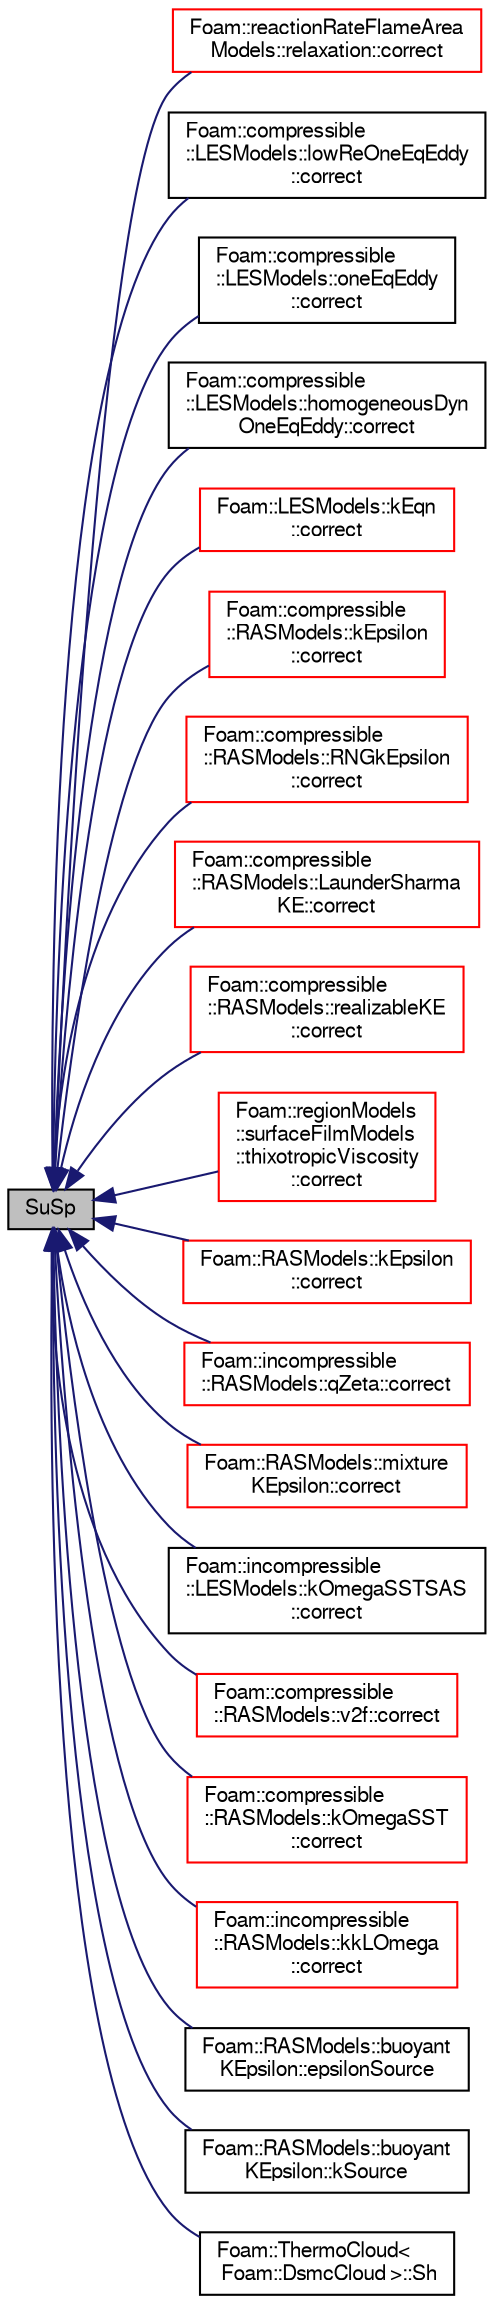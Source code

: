 digraph "SuSp"
{
  bgcolor="transparent";
  edge [fontname="FreeSans",fontsize="10",labelfontname="FreeSans",labelfontsize="10"];
  node [fontname="FreeSans",fontsize="10",shape=record];
  rankdir="LR";
  Node1413 [label="SuSp",height=0.2,width=0.4,color="black", fillcolor="grey75", style="filled", fontcolor="black"];
  Node1413 -> Node1414 [dir="back",color="midnightblue",fontsize="10",style="solid",fontname="FreeSans"];
  Node1414 [label="Foam::reactionRateFlameArea\lModels::relaxation::correct",height=0.2,width=0.4,color="red",URL="$a21250.html#a38695208e96682bfdee39fa08168ea94",tooltip="Correct omega. "];
  Node1413 -> Node1416 [dir="back",color="midnightblue",fontsize="10",style="solid",fontname="FreeSans"];
  Node1416 [label="Foam::compressible\l::LESModels::lowReOneEqEddy\l::correct",height=0.2,width=0.4,color="black",URL="$a30638.html#a4f67b3ab06ec329ec02fa14d5f15d8f2",tooltip="Correct Eddy-Viscosity and related properties. "];
  Node1413 -> Node1417 [dir="back",color="midnightblue",fontsize="10",style="solid",fontname="FreeSans"];
  Node1417 [label="Foam::compressible\l::LESModels::oneEqEddy\l::correct",height=0.2,width=0.4,color="black",URL="$a30642.html#a4f67b3ab06ec329ec02fa14d5f15d8f2",tooltip="Correct Eddy-Viscosity and related properties. "];
  Node1413 -> Node1418 [dir="back",color="midnightblue",fontsize="10",style="solid",fontname="FreeSans"];
  Node1418 [label="Foam::compressible\l::LESModels::homogeneousDyn\lOneEqEddy::correct",height=0.2,width=0.4,color="black",URL="$a30630.html#a4f67b3ab06ec329ec02fa14d5f15d8f2",tooltip="Correct Eddy-Viscosity and related properties. "];
  Node1413 -> Node1419 [dir="back",color="midnightblue",fontsize="10",style="solid",fontname="FreeSans"];
  Node1419 [label="Foam::LESModels::kEqn\l::correct",height=0.2,width=0.4,color="red",URL="$a31210.html#a3ae44b28050c3aa494c1d8e18cf618c1",tooltip="Correct Eddy-Viscosity and related properties. "];
  Node1413 -> Node1421 [dir="back",color="midnightblue",fontsize="10",style="solid",fontname="FreeSans"];
  Node1421 [label="Foam::compressible\l::RASModels::kEpsilon\l::correct",height=0.2,width=0.4,color="red",URL="$a30734.html#a3ae44b28050c3aa494c1d8e18cf618c1",tooltip="Solve the turbulence equations and correct the turbulence viscosity. "];
  Node1413 -> Node1423 [dir="back",color="midnightblue",fontsize="10",style="solid",fontname="FreeSans"];
  Node1423 [label="Foam::compressible\l::RASModels::RNGkEpsilon\l::correct",height=0.2,width=0.4,color="red",URL="$a30766.html#a3ae44b28050c3aa494c1d8e18cf618c1",tooltip="Solve the turbulence equations and correct the turbulence viscosity. "];
  Node1413 -> Node1425 [dir="back",color="midnightblue",fontsize="10",style="solid",fontname="FreeSans"];
  Node1425 [label="Foam::compressible\l::RASModels::LaunderSharma\lKE::correct",height=0.2,width=0.4,color="red",URL="$a30750.html#a3ae44b28050c3aa494c1d8e18cf618c1",tooltip="Solve the turbulence equations and correct the turbulence viscosity. "];
  Node1413 -> Node1427 [dir="back",color="midnightblue",fontsize="10",style="solid",fontname="FreeSans"];
  Node1427 [label="Foam::compressible\l::RASModels::realizableKE\l::correct",height=0.2,width=0.4,color="red",URL="$a30762.html#a3ae44b28050c3aa494c1d8e18cf618c1",tooltip="Solve the turbulence equations and correct the turbulence viscosity. "];
  Node1413 -> Node1429 [dir="back",color="midnightblue",fontsize="10",style="solid",fontname="FreeSans"];
  Node1429 [label="Foam::regionModels\l::surfaceFilmModels\l::thixotropicViscosity\l::correct",height=0.2,width=0.4,color="red",URL="$a29146.html#a2e639533765b4cde1bd3d0f0c528aa6c",tooltip="Correct. "];
  Node1413 -> Node1431 [dir="back",color="midnightblue",fontsize="10",style="solid",fontname="FreeSans"];
  Node1431 [label="Foam::RASModels::kEpsilon\l::correct",height=0.2,width=0.4,color="red",URL="$a31302.html#a3ae44b28050c3aa494c1d8e18cf618c1",tooltip="Solve the turbulence equations and correct the turbulence viscosity. "];
  Node1413 -> Node1435 [dir="back",color="midnightblue",fontsize="10",style="solid",fontname="FreeSans"];
  Node1435 [label="Foam::incompressible\l::RASModels::qZeta::correct",height=0.2,width=0.4,color="red",URL="$a31070.html#a3ae44b28050c3aa494c1d8e18cf618c1",tooltip="Solve the turbulence equations and correct the turbulence viscosity. "];
  Node1413 -> Node1437 [dir="back",color="midnightblue",fontsize="10",style="solid",fontname="FreeSans"];
  Node1437 [label="Foam::RASModels::mixture\lKEpsilon::correct",height=0.2,width=0.4,color="red",URL="$a31190.html#a3ae44b28050c3aa494c1d8e18cf618c1",tooltip="Solve the turbulence equations and correct the turbulence viscosity. "];
  Node1413 -> Node1439 [dir="back",color="midnightblue",fontsize="10",style="solid",fontname="FreeSans"];
  Node1439 [label="Foam::incompressible\l::LESModels::kOmegaSSTSAS\l::correct",height=0.2,width=0.4,color="black",URL="$a30866.html#a4f67b3ab06ec329ec02fa14d5f15d8f2",tooltip="Solve the turbulence equations (k-w) and correct the turbulence. "];
  Node1413 -> Node1440 [dir="back",color="midnightblue",fontsize="10",style="solid",fontname="FreeSans"];
  Node1440 [label="Foam::compressible\l::RASModels::v2f::correct",height=0.2,width=0.4,color="red",URL="$a30774.html#a3ae44b28050c3aa494c1d8e18cf618c1",tooltip="Solve the turbulence equations and correct the turbulence viscosity. "];
  Node1413 -> Node1442 [dir="back",color="midnightblue",fontsize="10",style="solid",fontname="FreeSans"];
  Node1442 [label="Foam::compressible\l::RASModels::kOmegaSST\l::correct",height=0.2,width=0.4,color="red",URL="$a30738.html#a3ae44b28050c3aa494c1d8e18cf618c1",tooltip="Solve the turbulence equations and correct the turbulence viscosity. "];
  Node1413 -> Node1444 [dir="back",color="midnightblue",fontsize="10",style="solid",fontname="FreeSans"];
  Node1444 [label="Foam::incompressible\l::RASModels::kkLOmega\l::correct",height=0.2,width=0.4,color="red",URL="$a31022.html#a3ae44b28050c3aa494c1d8e18cf618c1",tooltip="Solve the turbulence equations and correct the turbulence viscosity. "];
  Node1413 -> Node1446 [dir="back",color="midnightblue",fontsize="10",style="solid",fontname="FreeSans"];
  Node1446 [label="Foam::RASModels::buoyant\lKEpsilon::epsilonSource",height=0.2,width=0.4,color="black",URL="$a31154.html#a11abcc44df285cf748c77aa0a7cac6b8"];
  Node1413 -> Node1447 [dir="back",color="midnightblue",fontsize="10",style="solid",fontname="FreeSans"];
  Node1447 [label="Foam::RASModels::buoyant\lKEpsilon::kSource",height=0.2,width=0.4,color="black",URL="$a31154.html#abd7aa1bd65c38f9773745c8d98a2fed0"];
  Node1413 -> Node1448 [dir="back",color="midnightblue",fontsize="10",style="solid",fontname="FreeSans"];
  Node1448 [label="Foam::ThermoCloud\<\l Foam::DsmcCloud \>::Sh",height=0.2,width=0.4,color="black",URL="$a23834.html#a9d29d9d92d92163ba3a379a5d862622e",tooltip="Return sensible enthalpy source term [J/kg/m3/s]. "];
}
